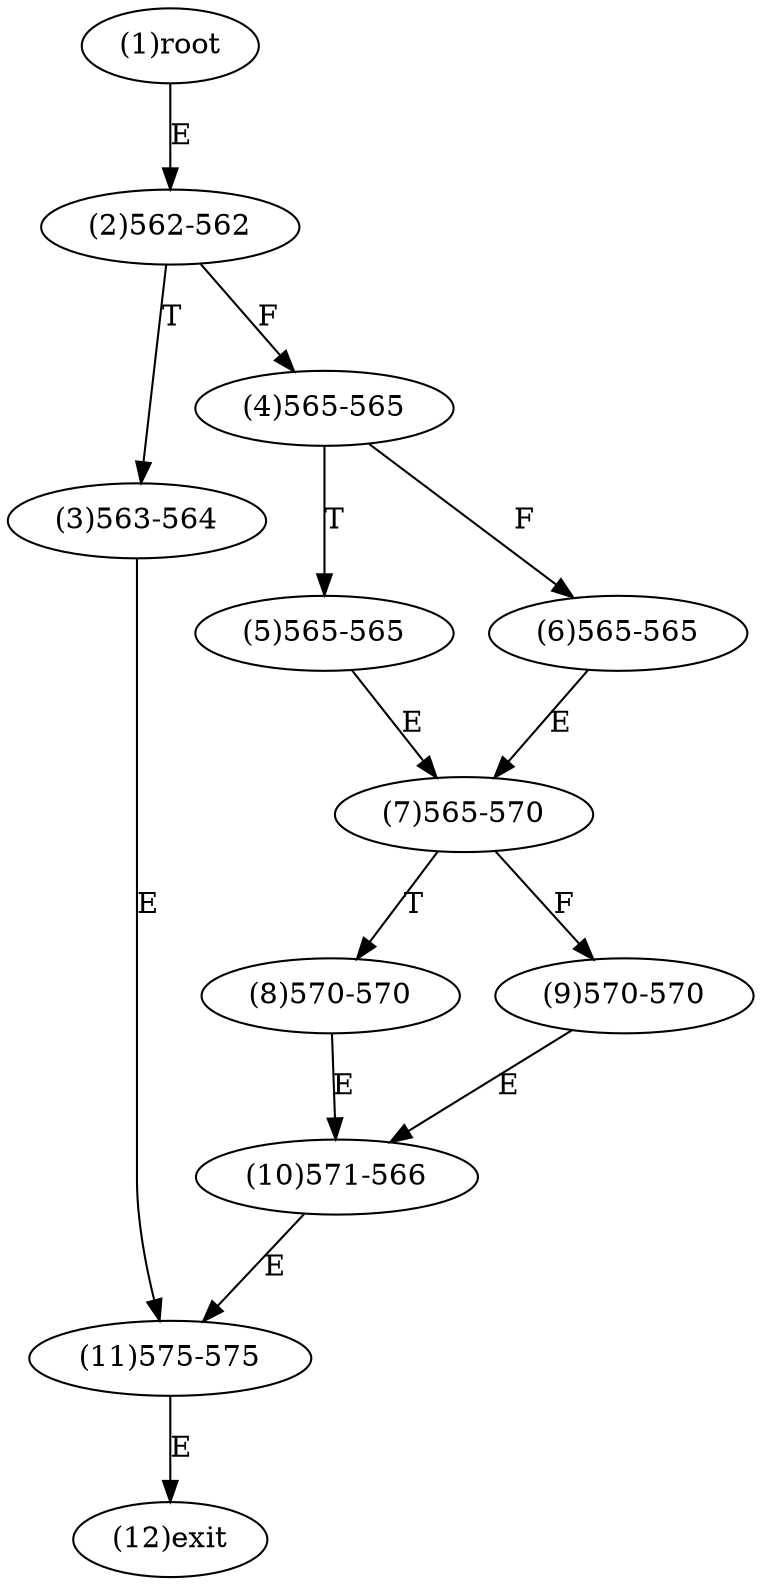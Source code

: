 digraph "" { 
1[ label="(1)root"];
2[ label="(2)562-562"];
3[ label="(3)563-564"];
4[ label="(4)565-565"];
5[ label="(5)565-565"];
6[ label="(6)565-565"];
7[ label="(7)565-570"];
8[ label="(8)570-570"];
9[ label="(9)570-570"];
10[ label="(10)571-566"];
11[ label="(11)575-575"];
12[ label="(12)exit"];
1->2[ label="E"];
2->4[ label="F"];
2->3[ label="T"];
3->11[ label="E"];
4->6[ label="F"];
4->5[ label="T"];
5->7[ label="E"];
6->7[ label="E"];
7->9[ label="F"];
7->8[ label="T"];
8->10[ label="E"];
9->10[ label="E"];
10->11[ label="E"];
11->12[ label="E"];
}